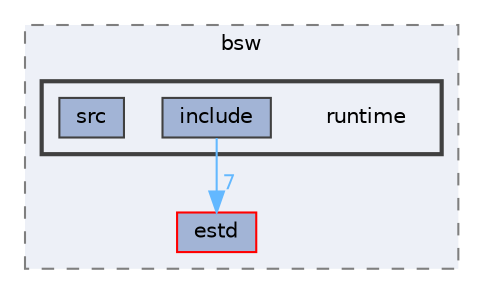 digraph "runtime"
{
 // LATEX_PDF_SIZE
  bgcolor="transparent";
  edge [fontname=Helvetica,fontsize=10,labelfontname=Helvetica,labelfontsize=10];
  node [fontname=Helvetica,fontsize=10,shape=box,height=0.2,width=0.4];
  compound=true
  subgraph clusterdir_6d5c880d47bd8ed5a2539072056c02e0 {
    graph [ bgcolor="#edf0f7", pencolor="grey50", label="bsw", fontname=Helvetica,fontsize=10 style="filled,dashed", URL="dir_6d5c880d47bd8ed5a2539072056c02e0.html",tooltip=""]
  dir_705ed472854f071e46e92f9933f4d565 [label="estd", fillcolor="#a2b4d6", color="red", style="filled", URL="dir_705ed472854f071e46e92f9933f4d565.html",tooltip=""];
  subgraph clusterdir_2edaff2cd037d880cc5ce037534aadf0 {
    graph [ bgcolor="#edf0f7", pencolor="grey25", label="", fontname=Helvetica,fontsize=10 style="filled,bold", URL="dir_2edaff2cd037d880cc5ce037534aadf0.html",tooltip=""]
    dir_2edaff2cd037d880cc5ce037534aadf0 [shape=plaintext, label="runtime"];
  dir_9e5955509eb18fce2312e47b076384e9 [label="include", fillcolor="#a2b4d6", color="grey25", style="filled", URL="dir_9e5955509eb18fce2312e47b076384e9.html",tooltip=""];
  dir_bdfbffd3db15e8b3b2ab013a8256ccab [label="src", fillcolor="#a2b4d6", color="grey25", style="filled", URL="dir_bdfbffd3db15e8b3b2ab013a8256ccab.html",tooltip=""];
  }
  }
  dir_9e5955509eb18fce2312e47b076384e9->dir_705ed472854f071e46e92f9933f4d565 [headlabel="7", labeldistance=1.5 headhref="dir_000114_000075.html" href="dir_000114_000075.html" color="steelblue1" fontcolor="steelblue1"];
}
